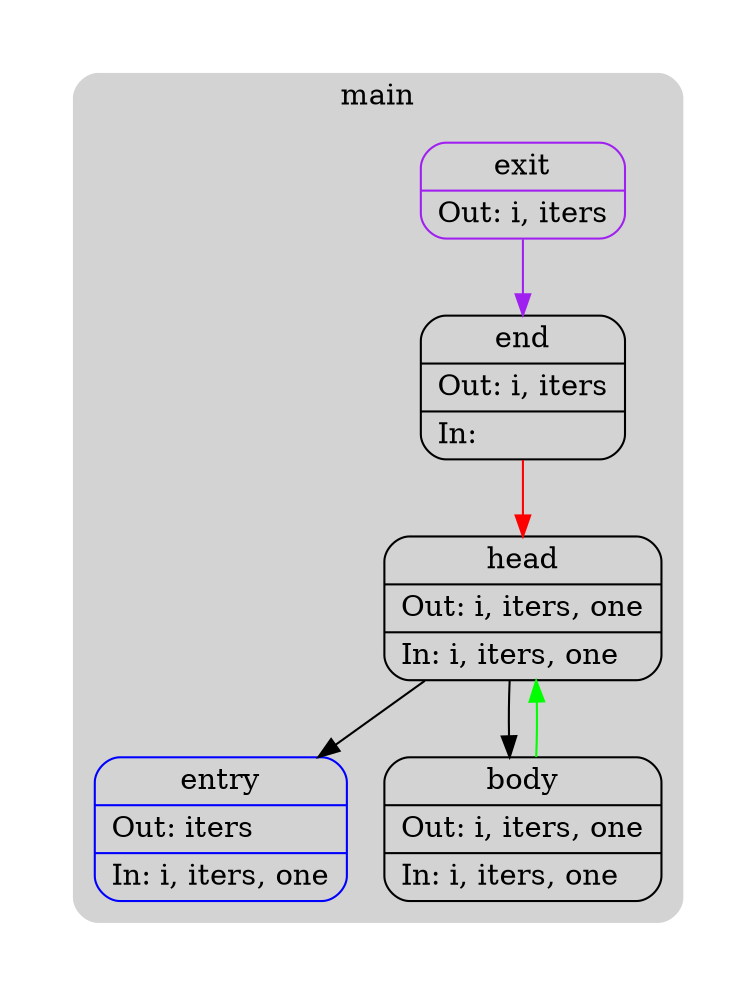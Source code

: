 digraph G {
  compound=true
  subgraph cluster_ {
    peripheries=0
    subgraph cluster_0_wrapper {
      peripheries=0
      margin=15
      subgraph cluster_0 {
        label="main"
        color=darkgray
        style=rounded
        bgcolor=lightgray
        margin=10
        cluster_0_0[label="{entry|Out: iters\l|In: i, iters, one\l}",shape=Mrecord,color=blue]
        cluster_0_1[label="{head|Out: i, iters, one\l|In: i, iters, one\l}",shape=Mrecord,color=black]
        cluster_0_2[label="{body|Out: i, iters, one\l|In: i, iters, one\l}",shape=Mrecord,color=black]
        cluster_0_3[label="{end|Out: i, iters\l|In: \l}",shape=Mrecord,color=black]
        cluster_0_exit[label="{exit|Out: i, iters\l}",shape=Mrecord,color=purple]
        cluster_0_1 -> cluster_0_0
        cluster_0_2 -> cluster_0_1 [color=green]
        cluster_0_3 -> cluster_0_1 [color=red]
        cluster_0_1 -> cluster_0_2
        cluster_0_exit -> cluster_0_3 [color=purple]
      }
    }
  }
}
